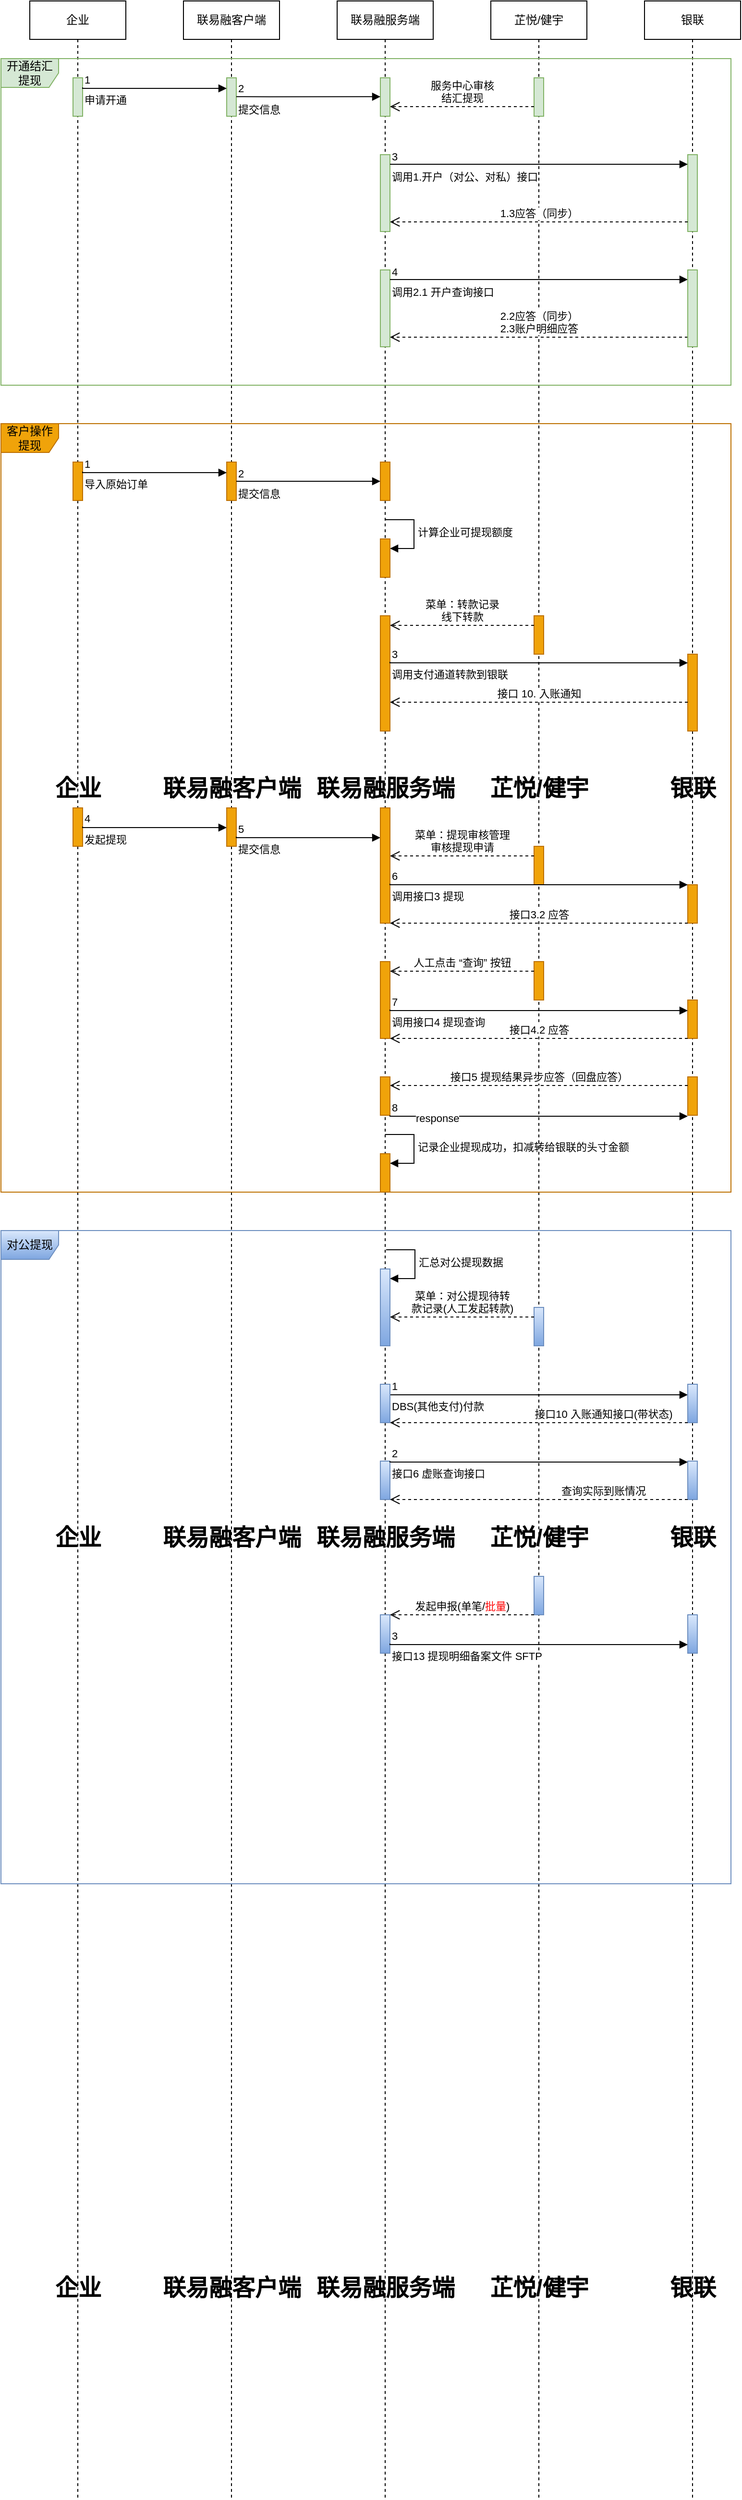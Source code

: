 <mxfile version="21.5.0" type="github">
  <diagram name="第 1 页" id="gMs7uxnUfSTZgnsEwux5">
    <mxGraphModel dx="1434" dy="838" grid="1" gridSize="10" guides="1" tooltips="1" connect="1" arrows="1" fold="1" page="1" pageScale="1" pageWidth="827" pageHeight="1169" math="0" shadow="0">
      <root>
        <mxCell id="0" />
        <mxCell id="1" parent="0" />
        <mxCell id="lcl_3cPdZzyg85KBw2Hc-1" value="企业" style="shape=umlLifeline;perimeter=lifelinePerimeter;whiteSpace=wrap;html=1;container=1;dropTarget=0;collapsible=0;recursiveResize=0;outlineConnect=0;portConstraint=eastwest;newEdgeStyle={&quot;edgeStyle&quot;:&quot;elbowEdgeStyle&quot;,&quot;elbow&quot;:&quot;vertical&quot;,&quot;curved&quot;:0,&quot;rounded&quot;:0};" parent="1" vertex="1">
          <mxGeometry x="30" y="40" width="100" height="2600" as="geometry" />
        </mxCell>
        <mxCell id="lcl_3cPdZzyg85KBw2Hc-6" value="" style="html=1;points=[];perimeter=orthogonalPerimeter;outlineConnect=0;targetShapes=umlLifeline;portConstraint=eastwest;newEdgeStyle={&quot;edgeStyle&quot;:&quot;elbowEdgeStyle&quot;,&quot;elbow&quot;:&quot;vertical&quot;,&quot;curved&quot;:0,&quot;rounded&quot;:0};fillColor=#d5e8d4;strokeColor=#82b366;" parent="lcl_3cPdZzyg85KBw2Hc-1" vertex="1">
          <mxGeometry x="45" y="80" width="10" height="40" as="geometry" />
        </mxCell>
        <mxCell id="lcl_3cPdZzyg85KBw2Hc-2" value="联易融客户端" style="shape=umlLifeline;perimeter=lifelinePerimeter;whiteSpace=wrap;html=1;container=1;dropTarget=0;collapsible=0;recursiveResize=0;outlineConnect=0;portConstraint=eastwest;newEdgeStyle={&quot;edgeStyle&quot;:&quot;elbowEdgeStyle&quot;,&quot;elbow&quot;:&quot;vertical&quot;,&quot;curved&quot;:0,&quot;rounded&quot;:0};" parent="1" vertex="1">
          <mxGeometry x="190" y="40" width="100" height="2600" as="geometry" />
        </mxCell>
        <mxCell id="lcl_3cPdZzyg85KBw2Hc-3" value="联易融服务端" style="shape=umlLifeline;perimeter=lifelinePerimeter;whiteSpace=wrap;html=1;container=1;dropTarget=0;collapsible=0;recursiveResize=0;outlineConnect=0;portConstraint=eastwest;newEdgeStyle={&quot;edgeStyle&quot;:&quot;elbowEdgeStyle&quot;,&quot;elbow&quot;:&quot;vertical&quot;,&quot;curved&quot;:0,&quot;rounded&quot;:0};" parent="1" vertex="1">
          <mxGeometry x="350" y="40" width="100" height="2600" as="geometry" />
        </mxCell>
        <mxCell id="lcl_3cPdZzyg85KBw2Hc-45" value="" style="html=1;points=[];perimeter=orthogonalPerimeter;outlineConnect=0;targetShapes=umlLifeline;portConstraint=eastwest;newEdgeStyle={&quot;edgeStyle&quot;:&quot;elbowEdgeStyle&quot;,&quot;elbow&quot;:&quot;vertical&quot;,&quot;curved&quot;:0,&quot;rounded&quot;:0};fillColor=#f0a30a;strokeColor=#BD7000;fontColor=#000000;" parent="lcl_3cPdZzyg85KBw2Hc-3" vertex="1">
          <mxGeometry x="45" y="480" width="10" height="40" as="geometry" />
        </mxCell>
        <mxCell id="lcl_3cPdZzyg85KBw2Hc-49" value="" style="html=1;points=[];perimeter=orthogonalPerimeter;outlineConnect=0;targetShapes=umlLifeline;portConstraint=eastwest;newEdgeStyle={&quot;edgeStyle&quot;:&quot;elbowEdgeStyle&quot;,&quot;elbow&quot;:&quot;vertical&quot;,&quot;curved&quot;:0,&quot;rounded&quot;:0};fillColor=#f0a30a;strokeColor=#BD7000;fontColor=#000000;" parent="lcl_3cPdZzyg85KBw2Hc-3" vertex="1">
          <mxGeometry x="45" y="560" width="10" height="40" as="geometry" />
        </mxCell>
        <mxCell id="lcl_3cPdZzyg85KBw2Hc-50" value="计算企业可提现额度" style="html=1;align=left;spacingLeft=2;endArrow=block;rounded=0;edgeStyle=orthogonalEdgeStyle;curved=0;rounded=0;" parent="lcl_3cPdZzyg85KBw2Hc-3" target="lcl_3cPdZzyg85KBw2Hc-49" edge="1">
          <mxGeometry relative="1" as="geometry">
            <mxPoint x="50" y="540" as="sourcePoint" />
            <Array as="points">
              <mxPoint x="80" y="570" />
            </Array>
          </mxGeometry>
        </mxCell>
        <mxCell id="lcl_3cPdZzyg85KBw2Hc-52" value="" style="html=1;points=[];perimeter=orthogonalPerimeter;outlineConnect=0;targetShapes=umlLifeline;portConstraint=eastwest;newEdgeStyle={&quot;edgeStyle&quot;:&quot;elbowEdgeStyle&quot;,&quot;elbow&quot;:&quot;vertical&quot;,&quot;curved&quot;:0,&quot;rounded&quot;:0};fillColor=#f0a30a;strokeColor=#BD7000;fontColor=#000000;" parent="lcl_3cPdZzyg85KBw2Hc-3" vertex="1">
          <mxGeometry x="45" y="640" width="10" height="120" as="geometry" />
        </mxCell>
        <mxCell id="lcl_3cPdZzyg85KBw2Hc-88" value="" style="html=1;points=[];perimeter=orthogonalPerimeter;outlineConnect=0;targetShapes=umlLifeline;portConstraint=eastwest;newEdgeStyle={&quot;edgeStyle&quot;:&quot;elbowEdgeStyle&quot;,&quot;elbow&quot;:&quot;vertical&quot;,&quot;curved&quot;:0,&quot;rounded&quot;:0};fillColor=#f0a30a;strokeColor=#BD7000;fontColor=#000000;" parent="lcl_3cPdZzyg85KBw2Hc-3" vertex="1">
          <mxGeometry x="45" y="1120" width="10" height="40" as="geometry" />
        </mxCell>
        <mxCell id="lcl_3cPdZzyg85KBw2Hc-93" value="" style="html=1;points=[];perimeter=orthogonalPerimeter;outlineConnect=0;targetShapes=umlLifeline;portConstraint=eastwest;newEdgeStyle={&quot;edgeStyle&quot;:&quot;elbowEdgeStyle&quot;,&quot;elbow&quot;:&quot;vertical&quot;,&quot;curved&quot;:0,&quot;rounded&quot;:0};fillColor=#f0a30a;strokeColor=#BD7000;fontColor=#000000;" parent="lcl_3cPdZzyg85KBw2Hc-3" vertex="1">
          <mxGeometry x="45" y="1200" width="10" height="40" as="geometry" />
        </mxCell>
        <mxCell id="lcl_3cPdZzyg85KBw2Hc-94" value="记录企业提现成功，扣减转给银联的头寸金额" style="html=1;align=left;spacingLeft=2;endArrow=block;rounded=0;edgeStyle=orthogonalEdgeStyle;curved=0;rounded=0;" parent="lcl_3cPdZzyg85KBw2Hc-3" target="lcl_3cPdZzyg85KBw2Hc-93" edge="1">
          <mxGeometry relative="1" as="geometry">
            <mxPoint x="50" y="1180" as="sourcePoint" />
            <Array as="points">
              <mxPoint x="80" y="1210" />
            </Array>
          </mxGeometry>
        </mxCell>
        <mxCell id="veSBs5xkT-Dc1Qvfe2io-4" value="" style="html=1;points=[];perimeter=orthogonalPerimeter;outlineConnect=0;targetShapes=umlLifeline;portConstraint=eastwest;newEdgeStyle={&quot;edgeStyle&quot;:&quot;elbowEdgeStyle&quot;,&quot;elbow&quot;:&quot;vertical&quot;,&quot;curved&quot;:0,&quot;rounded&quot;:0};fillColor=#dae8fc;gradientColor=#7ea6e0;strokeColor=#6c8ebf;" vertex="1" parent="lcl_3cPdZzyg85KBw2Hc-3">
          <mxGeometry x="45" y="1520" width="10" height="40" as="geometry" />
        </mxCell>
        <mxCell id="lcl_3cPdZzyg85KBw2Hc-4" value="芷悦/健宇" style="shape=umlLifeline;perimeter=lifelinePerimeter;whiteSpace=wrap;html=1;container=1;dropTarget=0;collapsible=0;recursiveResize=0;outlineConnect=0;portConstraint=eastwest;newEdgeStyle={&quot;edgeStyle&quot;:&quot;elbowEdgeStyle&quot;,&quot;elbow&quot;:&quot;vertical&quot;,&quot;curved&quot;:0,&quot;rounded&quot;:0};" parent="1" vertex="1">
          <mxGeometry x="510" y="40" width="100" height="2600" as="geometry" />
        </mxCell>
        <mxCell id="lcl_3cPdZzyg85KBw2Hc-5" value="银联" style="shape=umlLifeline;perimeter=lifelinePerimeter;whiteSpace=wrap;html=1;container=1;dropTarget=0;collapsible=0;recursiveResize=0;outlineConnect=0;portConstraint=eastwest;newEdgeStyle={&quot;edgeStyle&quot;:&quot;elbowEdgeStyle&quot;,&quot;elbow&quot;:&quot;vertical&quot;,&quot;curved&quot;:0,&quot;rounded&quot;:0};" parent="1" vertex="1">
          <mxGeometry x="670" y="40" width="100" height="2600" as="geometry" />
        </mxCell>
        <mxCell id="lcl_3cPdZzyg85KBw2Hc-25" value="" style="html=1;points=[];perimeter=orthogonalPerimeter;outlineConnect=0;targetShapes=umlLifeline;portConstraint=eastwest;newEdgeStyle={&quot;edgeStyle&quot;:&quot;elbowEdgeStyle&quot;,&quot;elbow&quot;:&quot;vertical&quot;,&quot;curved&quot;:0,&quot;rounded&quot;:0};fillColor=#d5e8d4;strokeColor=#82b366;" parent="lcl_3cPdZzyg85KBw2Hc-5" vertex="1">
          <mxGeometry x="45" y="160" width="10" height="80" as="geometry" />
        </mxCell>
        <mxCell id="lcl_3cPdZzyg85KBw2Hc-80" value="" style="html=1;points=[];perimeter=orthogonalPerimeter;outlineConnect=0;targetShapes=umlLifeline;portConstraint=eastwest;newEdgeStyle={&quot;edgeStyle&quot;:&quot;elbowEdgeStyle&quot;,&quot;elbow&quot;:&quot;vertical&quot;,&quot;curved&quot;:0,&quot;rounded&quot;:0};fillColor=#f0a30a;strokeColor=#BD7000;fontColor=#000000;" parent="lcl_3cPdZzyg85KBw2Hc-5" vertex="1">
          <mxGeometry x="-275" y="1000" width="10" height="80" as="geometry" />
        </mxCell>
        <mxCell id="lcl_3cPdZzyg85KBw2Hc-81" value="" style="html=1;points=[];perimeter=orthogonalPerimeter;outlineConnect=0;targetShapes=umlLifeline;portConstraint=eastwest;newEdgeStyle={&quot;edgeStyle&quot;:&quot;elbowEdgeStyle&quot;,&quot;elbow&quot;:&quot;vertical&quot;,&quot;curved&quot;:0,&quot;rounded&quot;:0};fillColor=#f0a30a;strokeColor=#BD7000;fontColor=#000000;" parent="lcl_3cPdZzyg85KBw2Hc-5" vertex="1">
          <mxGeometry x="45" y="1040" width="10" height="40" as="geometry" />
        </mxCell>
        <mxCell id="lcl_3cPdZzyg85KBw2Hc-82" value="调用接口4 提现查询" style="endArrow=block;endFill=1;html=1;edgeStyle=orthogonalEdgeStyle;align=left;verticalAlign=top;rounded=0;" parent="lcl_3cPdZzyg85KBw2Hc-5" edge="1">
          <mxGeometry x="-1" relative="1" as="geometry">
            <mxPoint x="-265" y="1050" as="sourcePoint" />
            <mxPoint x="45" y="1051" as="targetPoint" />
            <Array as="points">
              <mxPoint x="-265" y="1051" />
            </Array>
            <mxPoint as="offset" />
          </mxGeometry>
        </mxCell>
        <mxCell id="lcl_3cPdZzyg85KBw2Hc-83" value="7" style="edgeLabel;resizable=0;html=1;align=left;verticalAlign=bottom;" parent="lcl_3cPdZzyg85KBw2Hc-82" connectable="0" vertex="1">
          <mxGeometry x="-1" relative="1" as="geometry" />
        </mxCell>
        <mxCell id="lcl_3cPdZzyg85KBw2Hc-84" value="接口4.2 应答" style="html=1;verticalAlign=bottom;endArrow=open;dashed=1;endSize=8;edgeStyle=elbowEdgeStyle;elbow=vertical;curved=0;rounded=0;" parent="lcl_3cPdZzyg85KBw2Hc-5" edge="1">
          <mxGeometry relative="1" as="geometry">
            <mxPoint x="45" y="1080" as="sourcePoint" />
            <mxPoint x="-265" y="1080" as="targetPoint" />
            <Array as="points">
              <mxPoint x="-80" y="1080" />
            </Array>
            <mxPoint as="offset" />
          </mxGeometry>
        </mxCell>
        <mxCell id="veSBs5xkT-Dc1Qvfe2io-5" value="" style="html=1;points=[];perimeter=orthogonalPerimeter;outlineConnect=0;targetShapes=umlLifeline;portConstraint=eastwest;newEdgeStyle={&quot;edgeStyle&quot;:&quot;elbowEdgeStyle&quot;,&quot;elbow&quot;:&quot;vertical&quot;,&quot;curved&quot;:0,&quot;rounded&quot;:0};fillColor=#dae8fc;gradientColor=#7ea6e0;strokeColor=#6c8ebf;" vertex="1" parent="lcl_3cPdZzyg85KBw2Hc-5">
          <mxGeometry x="45" y="1520" width="10" height="40" as="geometry" />
        </mxCell>
        <mxCell id="lcl_3cPdZzyg85KBw2Hc-7" value="开通结汇提现" style="shape=umlFrame;whiteSpace=wrap;html=1;pointerEvents=0;fillColor=#d5e8d4;strokeColor=#82b366;" parent="1" vertex="1">
          <mxGeometry y="100" width="760" height="340" as="geometry" />
        </mxCell>
        <mxCell id="lcl_3cPdZzyg85KBw2Hc-8" value="" style="html=1;points=[];perimeter=orthogonalPerimeter;outlineConnect=0;targetShapes=umlLifeline;portConstraint=eastwest;newEdgeStyle={&quot;edgeStyle&quot;:&quot;elbowEdgeStyle&quot;,&quot;elbow&quot;:&quot;vertical&quot;,&quot;curved&quot;:0,&quot;rounded&quot;:0};fillColor=#d5e8d4;strokeColor=#82b366;" parent="1" vertex="1">
          <mxGeometry x="235" y="120" width="10" height="40" as="geometry" />
        </mxCell>
        <mxCell id="lcl_3cPdZzyg85KBw2Hc-13" value="申请开通" style="endArrow=block;endFill=1;html=1;edgeStyle=orthogonalEdgeStyle;align=left;verticalAlign=top;rounded=0;" parent="1" target="lcl_3cPdZzyg85KBw2Hc-8" edge="1">
          <mxGeometry x="-1" relative="1" as="geometry">
            <mxPoint x="85" y="130" as="sourcePoint" />
            <mxPoint x="220" y="130" as="targetPoint" />
            <Array as="points">
              <mxPoint x="85" y="131" />
            </Array>
          </mxGeometry>
        </mxCell>
        <mxCell id="lcl_3cPdZzyg85KBw2Hc-14" value="1" style="edgeLabel;resizable=0;html=1;align=left;verticalAlign=bottom;" parent="lcl_3cPdZzyg85KBw2Hc-13" connectable="0" vertex="1">
          <mxGeometry x="-1" relative="1" as="geometry" />
        </mxCell>
        <mxCell id="lcl_3cPdZzyg85KBw2Hc-15" value="" style="html=1;points=[];perimeter=orthogonalPerimeter;outlineConnect=0;targetShapes=umlLifeline;portConstraint=eastwest;newEdgeStyle={&quot;edgeStyle&quot;:&quot;elbowEdgeStyle&quot;,&quot;elbow&quot;:&quot;vertical&quot;,&quot;curved&quot;:0,&quot;rounded&quot;:0};fillColor=#d5e8d4;strokeColor=#82b366;" parent="1" vertex="1">
          <mxGeometry x="395" y="120" width="10" height="40" as="geometry" />
        </mxCell>
        <mxCell id="lcl_3cPdZzyg85KBw2Hc-16" value="" style="html=1;points=[];perimeter=orthogonalPerimeter;outlineConnect=0;targetShapes=umlLifeline;portConstraint=eastwest;newEdgeStyle={&quot;edgeStyle&quot;:&quot;elbowEdgeStyle&quot;,&quot;elbow&quot;:&quot;vertical&quot;,&quot;curved&quot;:0,&quot;rounded&quot;:0};fillColor=#d5e8d4;strokeColor=#82b366;" parent="1" vertex="1">
          <mxGeometry x="555" y="120" width="10" height="40" as="geometry" />
        </mxCell>
        <mxCell id="lcl_3cPdZzyg85KBw2Hc-21" value="提交信息" style="endArrow=block;endFill=1;html=1;edgeStyle=orthogonalEdgeStyle;align=left;verticalAlign=top;rounded=0;" parent="1" edge="1">
          <mxGeometry x="-1" relative="1" as="geometry">
            <mxPoint x="245" y="139.66" as="sourcePoint" />
            <mxPoint x="395" y="139.66" as="targetPoint" />
            <Array as="points">
              <mxPoint x="280" y="139.66" />
              <mxPoint x="280" y="139.66" />
            </Array>
          </mxGeometry>
        </mxCell>
        <mxCell id="lcl_3cPdZzyg85KBw2Hc-22" value="2" style="edgeLabel;resizable=0;html=1;align=left;verticalAlign=bottom;" parent="lcl_3cPdZzyg85KBw2Hc-21" connectable="0" vertex="1">
          <mxGeometry x="-1" relative="1" as="geometry" />
        </mxCell>
        <mxCell id="lcl_3cPdZzyg85KBw2Hc-23" value="服务中心审核&lt;br&gt;结汇提现" style="html=1;verticalAlign=bottom;endArrow=open;dashed=1;endSize=8;edgeStyle=elbowEdgeStyle;elbow=vertical;curved=0;rounded=0;" parent="1" source="lcl_3cPdZzyg85KBw2Hc-16" target="lcl_3cPdZzyg85KBw2Hc-15" edge="1">
          <mxGeometry relative="1" as="geometry">
            <mxPoint x="490" y="150" as="sourcePoint" />
            <mxPoint x="410" y="150" as="targetPoint" />
            <Array as="points">
              <mxPoint x="430" y="150" />
            </Array>
          </mxGeometry>
        </mxCell>
        <mxCell id="lcl_3cPdZzyg85KBw2Hc-24" value="" style="html=1;points=[];perimeter=orthogonalPerimeter;outlineConnect=0;targetShapes=umlLifeline;portConstraint=eastwest;newEdgeStyle={&quot;edgeStyle&quot;:&quot;elbowEdgeStyle&quot;,&quot;elbow&quot;:&quot;vertical&quot;,&quot;curved&quot;:0,&quot;rounded&quot;:0};fillColor=#d5e8d4;strokeColor=#82b366;" parent="1" vertex="1">
          <mxGeometry x="395" y="200" width="10" height="80" as="geometry" />
        </mxCell>
        <mxCell id="lcl_3cPdZzyg85KBw2Hc-26" value="调用1.开户（对公、对私）接口" style="endArrow=block;endFill=1;html=1;edgeStyle=orthogonalEdgeStyle;align=left;verticalAlign=top;rounded=0;" parent="1" source="lcl_3cPdZzyg85KBw2Hc-24" target="lcl_3cPdZzyg85KBw2Hc-25" edge="1">
          <mxGeometry x="-1" relative="1" as="geometry">
            <mxPoint x="410" y="210" as="sourcePoint" />
            <mxPoint x="711.5" y="210" as="targetPoint" />
            <Array as="points">
              <mxPoint x="640" y="210" />
              <mxPoint x="640" y="210" />
            </Array>
            <mxPoint as="offset" />
          </mxGeometry>
        </mxCell>
        <mxCell id="lcl_3cPdZzyg85KBw2Hc-27" value="3" style="edgeLabel;resizable=0;html=1;align=left;verticalAlign=bottom;" parent="lcl_3cPdZzyg85KBw2Hc-26" connectable="0" vertex="1">
          <mxGeometry x="-1" relative="1" as="geometry" />
        </mxCell>
        <mxCell id="lcl_3cPdZzyg85KBw2Hc-28" value="1.3应答（同步）" style="html=1;verticalAlign=bottom;endArrow=open;dashed=1;endSize=8;edgeStyle=elbowEdgeStyle;elbow=vertical;curved=0;rounded=0;" parent="1" source="lcl_3cPdZzyg85KBw2Hc-25" target="lcl_3cPdZzyg85KBw2Hc-24" edge="1">
          <mxGeometry relative="1" as="geometry">
            <mxPoint x="565" y="160" as="sourcePoint" />
            <mxPoint x="410" y="240" as="targetPoint" />
            <Array as="points">
              <mxPoint x="590" y="270" />
              <mxPoint x="450" y="240" />
            </Array>
            <mxPoint as="offset" />
          </mxGeometry>
        </mxCell>
        <mxCell id="lcl_3cPdZzyg85KBw2Hc-29" value="" style="html=1;points=[];perimeter=orthogonalPerimeter;outlineConnect=0;targetShapes=umlLifeline;portConstraint=eastwest;newEdgeStyle={&quot;edgeStyle&quot;:&quot;elbowEdgeStyle&quot;,&quot;elbow&quot;:&quot;vertical&quot;,&quot;curved&quot;:0,&quot;rounded&quot;:0};fillColor=#d5e8d4;strokeColor=#82b366;" parent="1" vertex="1">
          <mxGeometry x="395" y="320" width="10" height="80" as="geometry" />
        </mxCell>
        <mxCell id="lcl_3cPdZzyg85KBw2Hc-30" value="" style="html=1;points=[];perimeter=orthogonalPerimeter;outlineConnect=0;targetShapes=umlLifeline;portConstraint=eastwest;newEdgeStyle={&quot;edgeStyle&quot;:&quot;elbowEdgeStyle&quot;,&quot;elbow&quot;:&quot;vertical&quot;,&quot;curved&quot;:0,&quot;rounded&quot;:0};" parent="1" vertex="1">
          <mxGeometry x="715" y="320" width="10" height="80" as="geometry" />
        </mxCell>
        <mxCell id="lcl_3cPdZzyg85KBw2Hc-33" value="调用2.1 开户查询接口" style="endArrow=block;endFill=1;html=1;edgeStyle=orthogonalEdgeStyle;align=left;verticalAlign=top;rounded=0;" parent="1" edge="1">
          <mxGeometry x="-1" relative="1" as="geometry">
            <mxPoint x="405" y="330" as="sourcePoint" />
            <mxPoint x="715" y="330" as="targetPoint" />
            <Array as="points">
              <mxPoint x="490" y="330" />
              <mxPoint x="490" y="330" />
            </Array>
            <mxPoint as="offset" />
          </mxGeometry>
        </mxCell>
        <mxCell id="lcl_3cPdZzyg85KBw2Hc-34" value="4" style="edgeLabel;resizable=0;html=1;align=left;verticalAlign=bottom;" parent="lcl_3cPdZzyg85KBw2Hc-33" connectable="0" vertex="1">
          <mxGeometry x="-1" relative="1" as="geometry" />
        </mxCell>
        <mxCell id="lcl_3cPdZzyg85KBw2Hc-35" value="2.2应答（同步）&lt;br&gt;2.3账户明细应答" style="html=1;verticalAlign=bottom;endArrow=open;dashed=1;endSize=8;edgeStyle=elbowEdgeStyle;elbow=vertical;curved=0;rounded=0;" parent="1" edge="1">
          <mxGeometry x="-0.001" relative="1" as="geometry">
            <mxPoint x="715" y="390" as="sourcePoint" />
            <mxPoint x="405" y="390" as="targetPoint" />
            <Array as="points">
              <mxPoint x="590" y="390" />
              <mxPoint x="450" y="360" />
            </Array>
            <mxPoint as="offset" />
          </mxGeometry>
        </mxCell>
        <mxCell id="lcl_3cPdZzyg85KBw2Hc-36" value="" style="html=1;points=[];perimeter=orthogonalPerimeter;outlineConnect=0;targetShapes=umlLifeline;portConstraint=eastwest;newEdgeStyle={&quot;edgeStyle&quot;:&quot;elbowEdgeStyle&quot;,&quot;elbow&quot;:&quot;vertical&quot;,&quot;curved&quot;:0,&quot;rounded&quot;:0};fillColor=#d5e8d4;strokeColor=#82b366;" parent="1" vertex="1">
          <mxGeometry x="715" y="320" width="10" height="80" as="geometry" />
        </mxCell>
        <mxCell id="lcl_3cPdZzyg85KBw2Hc-37" value="客户操作提现" style="shape=umlFrame;whiteSpace=wrap;html=1;pointerEvents=0;fillColor=#f0a30a;strokeColor=#BD7000;fontColor=#000000;" parent="1" vertex="1">
          <mxGeometry y="480" width="760" height="800" as="geometry" />
        </mxCell>
        <mxCell id="lcl_3cPdZzyg85KBw2Hc-38" value="" style="html=1;points=[];perimeter=orthogonalPerimeter;outlineConnect=0;targetShapes=umlLifeline;portConstraint=eastwest;newEdgeStyle={&quot;edgeStyle&quot;:&quot;elbowEdgeStyle&quot;,&quot;elbow&quot;:&quot;vertical&quot;,&quot;curved&quot;:0,&quot;rounded&quot;:0};fillColor=#f0a30a;strokeColor=#BD7000;fontColor=#000000;" parent="1" vertex="1">
          <mxGeometry x="75" y="520" width="10" height="40" as="geometry" />
        </mxCell>
        <mxCell id="lcl_3cPdZzyg85KBw2Hc-39" value="" style="html=1;points=[];perimeter=orthogonalPerimeter;outlineConnect=0;targetShapes=umlLifeline;portConstraint=eastwest;newEdgeStyle={&quot;edgeStyle&quot;:&quot;elbowEdgeStyle&quot;,&quot;elbow&quot;:&quot;vertical&quot;,&quot;curved&quot;:0,&quot;rounded&quot;:0};fillColor=#f0a30a;strokeColor=#BD7000;fontColor=#000000;" parent="1" vertex="1">
          <mxGeometry x="235" y="520" width="10" height="40" as="geometry" />
        </mxCell>
        <mxCell id="lcl_3cPdZzyg85KBw2Hc-42" value="导入原始订单" style="endArrow=block;endFill=1;html=1;edgeStyle=orthogonalEdgeStyle;align=left;verticalAlign=top;rounded=0;" parent="1" edge="1">
          <mxGeometry x="-1" relative="1" as="geometry">
            <mxPoint x="85" y="530" as="sourcePoint" />
            <mxPoint x="235" y="531" as="targetPoint" />
            <Array as="points">
              <mxPoint x="85" y="531" />
            </Array>
          </mxGeometry>
        </mxCell>
        <mxCell id="lcl_3cPdZzyg85KBw2Hc-43" value="1" style="edgeLabel;resizable=0;html=1;align=left;verticalAlign=bottom;" parent="lcl_3cPdZzyg85KBw2Hc-42" connectable="0" vertex="1">
          <mxGeometry x="-1" relative="1" as="geometry" />
        </mxCell>
        <mxCell id="lcl_3cPdZzyg85KBw2Hc-46" value="提交信息" style="endArrow=block;endFill=1;html=1;edgeStyle=orthogonalEdgeStyle;align=left;verticalAlign=top;rounded=0;" parent="1" edge="1">
          <mxGeometry x="-1" relative="1" as="geometry">
            <mxPoint x="245" y="540" as="sourcePoint" />
            <mxPoint x="395" y="540" as="targetPoint" />
            <Array as="points">
              <mxPoint x="280" y="540" />
              <mxPoint x="280" y="540" />
            </Array>
          </mxGeometry>
        </mxCell>
        <mxCell id="lcl_3cPdZzyg85KBw2Hc-47" value="2" style="edgeLabel;resizable=0;html=1;align=left;verticalAlign=bottom;" parent="lcl_3cPdZzyg85KBw2Hc-46" connectable="0" vertex="1">
          <mxGeometry x="-1" relative="1" as="geometry" />
        </mxCell>
        <mxCell id="lcl_3cPdZzyg85KBw2Hc-51" value="" style="html=1;points=[];perimeter=orthogonalPerimeter;outlineConnect=0;targetShapes=umlLifeline;portConstraint=eastwest;newEdgeStyle={&quot;edgeStyle&quot;:&quot;elbowEdgeStyle&quot;,&quot;elbow&quot;:&quot;vertical&quot;,&quot;curved&quot;:0,&quot;rounded&quot;:0};fillColor=#f0a30a;strokeColor=#BD7000;fontColor=#000000;" parent="1" vertex="1">
          <mxGeometry x="555" y="680" width="10" height="40" as="geometry" />
        </mxCell>
        <mxCell id="lcl_3cPdZzyg85KBw2Hc-53" value="菜单：转款记录&lt;br&gt;线下转款" style="html=1;verticalAlign=bottom;endArrow=open;dashed=1;endSize=8;edgeStyle=elbowEdgeStyle;elbow=vertical;curved=0;rounded=0;" parent="1" edge="1">
          <mxGeometry relative="1" as="geometry">
            <mxPoint x="555" y="690" as="sourcePoint" />
            <mxPoint x="405" y="690" as="targetPoint" />
            <Array as="points">
              <mxPoint x="430" y="690" />
            </Array>
          </mxGeometry>
        </mxCell>
        <mxCell id="lcl_3cPdZzyg85KBw2Hc-54" value="" style="html=1;points=[];perimeter=orthogonalPerimeter;outlineConnect=0;targetShapes=umlLifeline;portConstraint=eastwest;newEdgeStyle={&quot;edgeStyle&quot;:&quot;elbowEdgeStyle&quot;,&quot;elbow&quot;:&quot;vertical&quot;,&quot;curved&quot;:0,&quot;rounded&quot;:0};fillColor=#f0a30a;strokeColor=#BD7000;fontColor=#000000;" parent="1" vertex="1">
          <mxGeometry x="715" y="720" width="10" height="80" as="geometry" />
        </mxCell>
        <mxCell id="lcl_3cPdZzyg85KBw2Hc-55" value="调用支付通道转款到银联" style="endArrow=block;endFill=1;html=1;edgeStyle=orthogonalEdgeStyle;align=left;verticalAlign=top;rounded=0;" parent="1" edge="1">
          <mxGeometry x="-1" relative="1" as="geometry">
            <mxPoint x="405" y="728" as="sourcePoint" />
            <mxPoint x="715" y="729" as="targetPoint" />
            <Array as="points">
              <mxPoint x="405" y="729" />
            </Array>
            <mxPoint as="offset" />
          </mxGeometry>
        </mxCell>
        <mxCell id="lcl_3cPdZzyg85KBw2Hc-56" value="3" style="edgeLabel;resizable=0;html=1;align=left;verticalAlign=bottom;" parent="lcl_3cPdZzyg85KBw2Hc-55" connectable="0" vertex="1">
          <mxGeometry x="-1" relative="1" as="geometry" />
        </mxCell>
        <mxCell id="lcl_3cPdZzyg85KBw2Hc-57" value="企业" style="text;strokeColor=none;fillColor=none;html=1;fontSize=24;fontStyle=1;verticalAlign=middle;align=center;" parent="1" vertex="1">
          <mxGeometry x="30" y="840" width="100" height="40" as="geometry" />
        </mxCell>
        <mxCell id="lcl_3cPdZzyg85KBw2Hc-58" value="联易融客户端" style="text;strokeColor=none;fillColor=none;html=1;fontSize=24;fontStyle=1;verticalAlign=middle;align=center;" parent="1" vertex="1">
          <mxGeometry x="190" y="840" width="100" height="40" as="geometry" />
        </mxCell>
        <mxCell id="lcl_3cPdZzyg85KBw2Hc-59" value="联易融服务端" style="text;strokeColor=none;fillColor=none;html=1;fontSize=24;fontStyle=1;verticalAlign=middle;align=center;" parent="1" vertex="1">
          <mxGeometry x="350" y="840" width="100" height="40" as="geometry" />
        </mxCell>
        <mxCell id="lcl_3cPdZzyg85KBw2Hc-60" value="芷悦/健宇" style="text;strokeColor=none;fillColor=none;html=1;fontSize=24;fontStyle=1;verticalAlign=middle;align=center;" parent="1" vertex="1">
          <mxGeometry x="510" y="840" width="100" height="40" as="geometry" />
        </mxCell>
        <mxCell id="lcl_3cPdZzyg85KBw2Hc-61" value="银联" style="text;strokeColor=none;fillColor=none;html=1;fontSize=24;fontStyle=1;verticalAlign=middle;align=center;" parent="1" vertex="1">
          <mxGeometry x="670" y="840" width="100" height="40" as="geometry" />
        </mxCell>
        <mxCell id="lcl_3cPdZzyg85KBw2Hc-64" value="接口 10. 入账通知" style="html=1;verticalAlign=bottom;endArrow=open;dashed=1;endSize=8;edgeStyle=elbowEdgeStyle;elbow=vertical;curved=0;rounded=0;" parent="1" edge="1">
          <mxGeometry relative="1" as="geometry">
            <mxPoint x="715" y="770" as="sourcePoint" />
            <mxPoint x="405" y="770" as="targetPoint" />
            <Array as="points">
              <mxPoint x="590" y="770" />
            </Array>
            <mxPoint as="offset" />
          </mxGeometry>
        </mxCell>
        <mxCell id="lcl_3cPdZzyg85KBw2Hc-65" value="" style="html=1;points=[];perimeter=orthogonalPerimeter;outlineConnect=0;targetShapes=umlLifeline;portConstraint=eastwest;newEdgeStyle={&quot;edgeStyle&quot;:&quot;elbowEdgeStyle&quot;,&quot;elbow&quot;:&quot;vertical&quot;,&quot;curved&quot;:0,&quot;rounded&quot;:0};fillColor=#f0a30a;strokeColor=#BD7000;fontColor=#000000;" parent="1" vertex="1">
          <mxGeometry x="75" y="880" width="10" height="40" as="geometry" />
        </mxCell>
        <mxCell id="lcl_3cPdZzyg85KBw2Hc-66" value="" style="html=1;points=[];perimeter=orthogonalPerimeter;outlineConnect=0;targetShapes=umlLifeline;portConstraint=eastwest;newEdgeStyle={&quot;edgeStyle&quot;:&quot;elbowEdgeStyle&quot;,&quot;elbow&quot;:&quot;vertical&quot;,&quot;curved&quot;:0,&quot;rounded&quot;:0};fillColor=#f0a30a;strokeColor=#BD7000;fontColor=#000000;" parent="1" vertex="1">
          <mxGeometry x="235" y="880" width="10" height="40" as="geometry" />
        </mxCell>
        <mxCell id="lcl_3cPdZzyg85KBw2Hc-67" value="发起提现" style="endArrow=block;endFill=1;html=1;edgeStyle=orthogonalEdgeStyle;align=left;verticalAlign=top;rounded=0;" parent="1" edge="1">
          <mxGeometry x="-1" relative="1" as="geometry">
            <mxPoint x="85" y="899.5" as="sourcePoint" />
            <mxPoint x="235" y="900.5" as="targetPoint" />
            <Array as="points">
              <mxPoint x="85" y="900.5" />
            </Array>
            <mxPoint as="offset" />
          </mxGeometry>
        </mxCell>
        <mxCell id="lcl_3cPdZzyg85KBw2Hc-68" value="4" style="edgeLabel;resizable=0;html=1;align=left;verticalAlign=bottom;" parent="lcl_3cPdZzyg85KBw2Hc-67" connectable="0" vertex="1">
          <mxGeometry x="-1" relative="1" as="geometry" />
        </mxCell>
        <mxCell id="lcl_3cPdZzyg85KBw2Hc-69" value="提交信息" style="endArrow=block;endFill=1;html=1;edgeStyle=orthogonalEdgeStyle;align=left;verticalAlign=top;rounded=0;" parent="1" edge="1">
          <mxGeometry x="-1" relative="1" as="geometry">
            <mxPoint x="245" y="910" as="sourcePoint" />
            <mxPoint x="395" y="911" as="targetPoint" />
            <Array as="points">
              <mxPoint x="245" y="911" />
            </Array>
            <mxPoint as="offset" />
          </mxGeometry>
        </mxCell>
        <mxCell id="lcl_3cPdZzyg85KBw2Hc-70" value="5" style="edgeLabel;resizable=0;html=1;align=left;verticalAlign=bottom;" parent="lcl_3cPdZzyg85KBw2Hc-69" connectable="0" vertex="1">
          <mxGeometry x="-1" relative="1" as="geometry" />
        </mxCell>
        <mxCell id="lcl_3cPdZzyg85KBw2Hc-71" value="" style="html=1;points=[];perimeter=orthogonalPerimeter;outlineConnect=0;targetShapes=umlLifeline;portConstraint=eastwest;newEdgeStyle={&quot;edgeStyle&quot;:&quot;elbowEdgeStyle&quot;,&quot;elbow&quot;:&quot;vertical&quot;,&quot;curved&quot;:0,&quot;rounded&quot;:0};fillColor=#f0a30a;strokeColor=#BD7000;fontColor=#000000;" parent="1" vertex="1">
          <mxGeometry x="395" y="880" width="10" height="120" as="geometry" />
        </mxCell>
        <mxCell id="lcl_3cPdZzyg85KBw2Hc-72" value="" style="html=1;points=[];perimeter=orthogonalPerimeter;outlineConnect=0;targetShapes=umlLifeline;portConstraint=eastwest;newEdgeStyle={&quot;edgeStyle&quot;:&quot;elbowEdgeStyle&quot;,&quot;elbow&quot;:&quot;vertical&quot;,&quot;curved&quot;:0,&quot;rounded&quot;:0};fillColor=#f0a30a;strokeColor=#BD7000;fontColor=#000000;" parent="1" vertex="1">
          <mxGeometry x="555" y="920" width="10" height="40" as="geometry" />
        </mxCell>
        <mxCell id="lcl_3cPdZzyg85KBw2Hc-73" value="菜单：提现审核管理&lt;br&gt;审核提现申请" style="html=1;verticalAlign=bottom;endArrow=open;dashed=1;endSize=8;edgeStyle=elbowEdgeStyle;elbow=vertical;curved=0;rounded=0;" parent="1" edge="1">
          <mxGeometry relative="1" as="geometry">
            <mxPoint x="555" y="930" as="sourcePoint" />
            <mxPoint x="405" y="930" as="targetPoint" />
            <Array as="points">
              <mxPoint x="430" y="930" />
            </Array>
          </mxGeometry>
        </mxCell>
        <mxCell id="lcl_3cPdZzyg85KBw2Hc-74" value="" style="html=1;points=[];perimeter=orthogonalPerimeter;outlineConnect=0;targetShapes=umlLifeline;portConstraint=eastwest;newEdgeStyle={&quot;edgeStyle&quot;:&quot;elbowEdgeStyle&quot;,&quot;elbow&quot;:&quot;vertical&quot;,&quot;curved&quot;:0,&quot;rounded&quot;:0};fillColor=#f0a30a;strokeColor=#BD7000;fontColor=#000000;" parent="1" vertex="1">
          <mxGeometry x="715" y="960" width="10" height="40" as="geometry" />
        </mxCell>
        <mxCell id="lcl_3cPdZzyg85KBw2Hc-77" value="调用接口3 提现" style="endArrow=block;endFill=1;html=1;edgeStyle=orthogonalEdgeStyle;align=left;verticalAlign=top;rounded=0;" parent="1" edge="1">
          <mxGeometry x="-1" relative="1" as="geometry">
            <mxPoint x="405" y="959" as="sourcePoint" />
            <mxPoint x="715" y="960" as="targetPoint" />
            <Array as="points">
              <mxPoint x="405" y="960" />
            </Array>
            <mxPoint as="offset" />
          </mxGeometry>
        </mxCell>
        <mxCell id="lcl_3cPdZzyg85KBw2Hc-78" value="6" style="edgeLabel;resizable=0;html=1;align=left;verticalAlign=bottom;" parent="lcl_3cPdZzyg85KBw2Hc-77" connectable="0" vertex="1">
          <mxGeometry x="-1" relative="1" as="geometry" />
        </mxCell>
        <mxCell id="lcl_3cPdZzyg85KBw2Hc-79" value="接口3.2 应答" style="html=1;verticalAlign=bottom;endArrow=open;dashed=1;endSize=8;edgeStyle=elbowEdgeStyle;elbow=vertical;curved=0;rounded=0;" parent="1" edge="1">
          <mxGeometry relative="1" as="geometry">
            <mxPoint x="715" y="1000" as="sourcePoint" />
            <mxPoint x="405" y="1000" as="targetPoint" />
            <Array as="points">
              <mxPoint x="590" y="1000" />
            </Array>
            <mxPoint as="offset" />
          </mxGeometry>
        </mxCell>
        <mxCell id="lcl_3cPdZzyg85KBw2Hc-85" value="" style="html=1;points=[];perimeter=orthogonalPerimeter;outlineConnect=0;targetShapes=umlLifeline;portConstraint=eastwest;newEdgeStyle={&quot;edgeStyle&quot;:&quot;elbowEdgeStyle&quot;,&quot;elbow&quot;:&quot;vertical&quot;,&quot;curved&quot;:0,&quot;rounded&quot;:0};fillColor=#f0a30a;strokeColor=#BD7000;fontColor=#000000;" parent="1" vertex="1">
          <mxGeometry x="555" y="1040" width="10" height="40" as="geometry" />
        </mxCell>
        <mxCell id="lcl_3cPdZzyg85KBw2Hc-86" value="人工点击 “查询” 按钮" style="html=1;verticalAlign=bottom;endArrow=open;dashed=1;endSize=8;edgeStyle=elbowEdgeStyle;elbow=vertical;curved=0;rounded=0;" parent="1" edge="1">
          <mxGeometry relative="1" as="geometry">
            <mxPoint x="555" y="1050" as="sourcePoint" />
            <mxPoint x="405" y="1050" as="targetPoint" />
            <Array as="points">
              <mxPoint x="430" y="1050" />
            </Array>
          </mxGeometry>
        </mxCell>
        <mxCell id="lcl_3cPdZzyg85KBw2Hc-87" value="" style="html=1;points=[];perimeter=orthogonalPerimeter;outlineConnect=0;targetShapes=umlLifeline;portConstraint=eastwest;newEdgeStyle={&quot;edgeStyle&quot;:&quot;elbowEdgeStyle&quot;,&quot;elbow&quot;:&quot;vertical&quot;,&quot;curved&quot;:0,&quot;rounded&quot;:0};fillColor=#f0a30a;strokeColor=#BD7000;fontColor=#000000;" parent="1" vertex="1">
          <mxGeometry x="715" y="1160" width="10" height="40" as="geometry" />
        </mxCell>
        <mxCell id="lcl_3cPdZzyg85KBw2Hc-89" value="接口5 提现结果异步应答（回盘应答）" style="html=1;verticalAlign=bottom;endArrow=open;dashed=1;endSize=8;edgeStyle=elbowEdgeStyle;elbow=vertical;curved=0;rounded=0;" parent="1" edge="1">
          <mxGeometry x="0.002" relative="1" as="geometry">
            <mxPoint x="715" y="1169" as="sourcePoint" />
            <mxPoint x="405" y="1169" as="targetPoint" />
            <Array as="points">
              <mxPoint x="590" y="1169" />
            </Array>
            <mxPoint as="offset" />
          </mxGeometry>
        </mxCell>
        <mxCell id="lcl_3cPdZzyg85KBw2Hc-90" value="response" style="endArrow=block;endFill=1;html=1;edgeStyle=orthogonalEdgeStyle;align=left;verticalAlign=top;rounded=0;" parent="1" edge="1">
          <mxGeometry x="-0.833" y="11" relative="1" as="geometry">
            <mxPoint x="405" y="1200" as="sourcePoint" />
            <mxPoint x="715" y="1201" as="targetPoint" />
            <Array as="points">
              <mxPoint x="405" y="1201" />
            </Array>
            <mxPoint as="offset" />
          </mxGeometry>
        </mxCell>
        <mxCell id="lcl_3cPdZzyg85KBw2Hc-91" value="8" style="edgeLabel;resizable=0;html=1;align=left;verticalAlign=bottom;" parent="lcl_3cPdZzyg85KBw2Hc-90" connectable="0" vertex="1">
          <mxGeometry x="-1" relative="1" as="geometry" />
        </mxCell>
        <mxCell id="lcl_3cPdZzyg85KBw2Hc-95" value="对公提现" style="shape=umlFrame;whiteSpace=wrap;html=1;pointerEvents=0;fillColor=#dae8fc;gradientColor=#7ea6e0;strokeColor=#6c8ebf;" parent="1" vertex="1">
          <mxGeometry y="1320" width="760" height="680" as="geometry" />
        </mxCell>
        <mxCell id="lcl_3cPdZzyg85KBw2Hc-100" value="" style="html=1;points=[];perimeter=orthogonalPerimeter;outlineConnect=0;targetShapes=umlLifeline;portConstraint=eastwest;newEdgeStyle={&quot;edgeStyle&quot;:&quot;elbowEdgeStyle&quot;,&quot;elbow&quot;:&quot;vertical&quot;,&quot;curved&quot;:0,&quot;rounded&quot;:0};fillColor=#dae8fc;strokeColor=#6c8ebf;gradientColor=#7ea6e0;" parent="1" vertex="1">
          <mxGeometry x="395" y="1360" width="10" height="80" as="geometry" />
        </mxCell>
        <mxCell id="lcl_3cPdZzyg85KBw2Hc-101" value="汇总对公提现数据" style="html=1;align=left;spacingLeft=2;endArrow=block;rounded=0;edgeStyle=orthogonalEdgeStyle;curved=0;rounded=0;" parent="1" target="lcl_3cPdZzyg85KBw2Hc-100" edge="1">
          <mxGeometry relative="1" as="geometry">
            <mxPoint x="401" y="1340" as="sourcePoint" />
            <Array as="points">
              <mxPoint x="431" y="1370" />
            </Array>
          </mxGeometry>
        </mxCell>
        <mxCell id="lcl_3cPdZzyg85KBw2Hc-102" value="企业" style="text;strokeColor=none;fillColor=none;html=1;fontSize=24;fontStyle=1;verticalAlign=middle;align=center;" parent="1" vertex="1">
          <mxGeometry x="30" y="1620" width="100" height="40" as="geometry" />
        </mxCell>
        <mxCell id="lcl_3cPdZzyg85KBw2Hc-103" value="联易融客户端" style="text;strokeColor=none;fillColor=none;html=1;fontSize=24;fontStyle=1;verticalAlign=middle;align=center;" parent="1" vertex="1">
          <mxGeometry x="190" y="1620" width="100" height="40" as="geometry" />
        </mxCell>
        <mxCell id="lcl_3cPdZzyg85KBw2Hc-104" value="联易融服务端" style="text;strokeColor=none;fillColor=none;html=1;fontSize=24;fontStyle=1;verticalAlign=middle;align=center;" parent="1" vertex="1">
          <mxGeometry x="350" y="1620" width="100" height="40" as="geometry" />
        </mxCell>
        <mxCell id="lcl_3cPdZzyg85KBw2Hc-105" value="芷悦/健宇" style="text;strokeColor=none;fillColor=none;html=1;fontSize=24;fontStyle=1;verticalAlign=middle;align=center;" parent="1" vertex="1">
          <mxGeometry x="510" y="1620" width="100" height="40" as="geometry" />
        </mxCell>
        <mxCell id="lcl_3cPdZzyg85KBw2Hc-106" value="银联" style="text;strokeColor=none;fillColor=none;html=1;fontSize=24;fontStyle=1;verticalAlign=middle;align=center;" parent="1" vertex="1">
          <mxGeometry x="670" y="1620" width="100" height="40" as="geometry" />
        </mxCell>
        <mxCell id="lcl_3cPdZzyg85KBw2Hc-107" value="" style="html=1;points=[];perimeter=orthogonalPerimeter;outlineConnect=0;targetShapes=umlLifeline;portConstraint=eastwest;newEdgeStyle={&quot;edgeStyle&quot;:&quot;elbowEdgeStyle&quot;,&quot;elbow&quot;:&quot;vertical&quot;,&quot;curved&quot;:0,&quot;rounded&quot;:0};fillColor=#dae8fc;gradientColor=#7ea6e0;strokeColor=#6c8ebf;" parent="1" vertex="1">
          <mxGeometry x="555" y="1400" width="10" height="40" as="geometry" />
        </mxCell>
        <mxCell id="lcl_3cPdZzyg85KBw2Hc-109" value="DBS(其他支付)付款" style="endArrow=block;endFill=1;html=1;edgeStyle=orthogonalEdgeStyle;align=left;verticalAlign=top;rounded=0;" parent="1" edge="1">
          <mxGeometry x="-1" relative="1" as="geometry">
            <mxPoint x="405" y="1490" as="sourcePoint" />
            <mxPoint x="715" y="1491" as="targetPoint" />
            <Array as="points">
              <mxPoint x="405" y="1491" />
            </Array>
            <mxPoint as="offset" />
          </mxGeometry>
        </mxCell>
        <mxCell id="lcl_3cPdZzyg85KBw2Hc-110" value="1" style="edgeLabel;resizable=0;html=1;align=left;verticalAlign=bottom;" parent="lcl_3cPdZzyg85KBw2Hc-109" connectable="0" vertex="1">
          <mxGeometry x="-1" relative="1" as="geometry" />
        </mxCell>
        <mxCell id="lcl_3cPdZzyg85KBw2Hc-111" value="菜单：对公提现待转&lt;br&gt;款记录(人工发起转款)" style="html=1;verticalAlign=bottom;endArrow=open;dashed=1;endSize=8;edgeStyle=elbowEdgeStyle;elbow=vertical;curved=0;rounded=0;" parent="1" edge="1">
          <mxGeometry relative="1" as="geometry">
            <mxPoint x="555" y="1410" as="sourcePoint" />
            <mxPoint x="405" y="1410" as="targetPoint" />
            <Array as="points">
              <mxPoint x="430" y="1410" />
            </Array>
            <mxPoint as="offset" />
          </mxGeometry>
        </mxCell>
        <mxCell id="veSBs5xkT-Dc1Qvfe2io-1" value="" style="html=1;points=[];perimeter=orthogonalPerimeter;outlineConnect=0;targetShapes=umlLifeline;portConstraint=eastwest;newEdgeStyle={&quot;edgeStyle&quot;:&quot;elbowEdgeStyle&quot;,&quot;elbow&quot;:&quot;vertical&quot;,&quot;curved&quot;:0,&quot;rounded&quot;:0};fillColor=#dae8fc;gradientColor=#7ea6e0;strokeColor=#6c8ebf;" vertex="1" parent="1">
          <mxGeometry x="395" y="1480" width="10" height="40" as="geometry" />
        </mxCell>
        <mxCell id="veSBs5xkT-Dc1Qvfe2io-2" value="" style="html=1;points=[];perimeter=orthogonalPerimeter;outlineConnect=0;targetShapes=umlLifeline;portConstraint=eastwest;newEdgeStyle={&quot;edgeStyle&quot;:&quot;elbowEdgeStyle&quot;,&quot;elbow&quot;:&quot;vertical&quot;,&quot;curved&quot;:0,&quot;rounded&quot;:0};fillColor=#dae8fc;gradientColor=#7ea6e0;strokeColor=#6c8ebf;" vertex="1" parent="1">
          <mxGeometry x="715" y="1480" width="10" height="40" as="geometry" />
        </mxCell>
        <mxCell id="veSBs5xkT-Dc1Qvfe2io-3" value="接口10 入账通知接口(带状态)" style="html=1;verticalAlign=bottom;endArrow=open;dashed=1;endSize=8;edgeStyle=elbowEdgeStyle;elbow=vertical;curved=0;rounded=0;" edge="1" parent="1" source="veSBs5xkT-Dc1Qvfe2io-2">
          <mxGeometry x="-0.429" relative="1" as="geometry">
            <mxPoint x="720" y="1520" as="sourcePoint" />
            <mxPoint x="405" y="1520" as="targetPoint" />
            <Array as="points">
              <mxPoint x="430" y="1520" />
            </Array>
            <mxPoint as="offset" />
          </mxGeometry>
        </mxCell>
        <mxCell id="veSBs5xkT-Dc1Qvfe2io-6" value="接口6 虚账查询接口" style="endArrow=block;endFill=1;html=1;edgeStyle=orthogonalEdgeStyle;align=left;verticalAlign=top;rounded=0;" edge="1" parent="1">
          <mxGeometry x="-1" relative="1" as="geometry">
            <mxPoint x="405" y="1560" as="sourcePoint" />
            <mxPoint x="715" y="1561" as="targetPoint" />
            <Array as="points">
              <mxPoint x="405" y="1561" />
            </Array>
            <mxPoint as="offset" />
          </mxGeometry>
        </mxCell>
        <mxCell id="veSBs5xkT-Dc1Qvfe2io-7" value="2" style="edgeLabel;resizable=0;html=1;align=left;verticalAlign=bottom;" connectable="0" vertex="1" parent="veSBs5xkT-Dc1Qvfe2io-6">
          <mxGeometry x="-1" relative="1" as="geometry" />
        </mxCell>
        <mxCell id="veSBs5xkT-Dc1Qvfe2io-8" value="查询实际到账情况" style="html=1;verticalAlign=bottom;endArrow=open;dashed=1;endSize=8;edgeStyle=elbowEdgeStyle;elbow=vertical;curved=0;rounded=0;" edge="1" parent="1">
          <mxGeometry x="-0.429" relative="1" as="geometry">
            <mxPoint x="715" y="1600" as="sourcePoint" />
            <mxPoint x="405" y="1600" as="targetPoint" />
            <Array as="points">
              <mxPoint x="430" y="1600" />
            </Array>
            <mxPoint as="offset" />
          </mxGeometry>
        </mxCell>
        <mxCell id="veSBs5xkT-Dc1Qvfe2io-9" value="企业" style="text;strokeColor=none;fillColor=none;html=1;fontSize=24;fontStyle=1;verticalAlign=middle;align=center;" vertex="1" parent="1">
          <mxGeometry x="30" y="2401" width="100" height="40" as="geometry" />
        </mxCell>
        <mxCell id="veSBs5xkT-Dc1Qvfe2io-10" value="联易融客户端" style="text;strokeColor=none;fillColor=none;html=1;fontSize=24;fontStyle=1;verticalAlign=middle;align=center;" vertex="1" parent="1">
          <mxGeometry x="190" y="2401" width="100" height="40" as="geometry" />
        </mxCell>
        <mxCell id="veSBs5xkT-Dc1Qvfe2io-11" value="联易融服务端" style="text;strokeColor=none;fillColor=none;html=1;fontSize=24;fontStyle=1;verticalAlign=middle;align=center;" vertex="1" parent="1">
          <mxGeometry x="350" y="2401" width="100" height="40" as="geometry" />
        </mxCell>
        <mxCell id="veSBs5xkT-Dc1Qvfe2io-12" value="芷悦/健宇" style="text;strokeColor=none;fillColor=none;html=1;fontSize=24;fontStyle=1;verticalAlign=middle;align=center;" vertex="1" parent="1">
          <mxGeometry x="510" y="2401" width="100" height="40" as="geometry" />
        </mxCell>
        <mxCell id="veSBs5xkT-Dc1Qvfe2io-13" value="银联" style="text;strokeColor=none;fillColor=none;html=1;fontSize=24;fontStyle=1;verticalAlign=middle;align=center;" vertex="1" parent="1">
          <mxGeometry x="670" y="2401" width="100" height="40" as="geometry" />
        </mxCell>
        <mxCell id="veSBs5xkT-Dc1Qvfe2io-14" value="" style="html=1;points=[];perimeter=orthogonalPerimeter;outlineConnect=0;targetShapes=umlLifeline;portConstraint=eastwest;newEdgeStyle={&quot;edgeStyle&quot;:&quot;elbowEdgeStyle&quot;,&quot;elbow&quot;:&quot;vertical&quot;,&quot;curved&quot;:0,&quot;rounded&quot;:0};fillColor=#dae8fc;gradientColor=#7ea6e0;strokeColor=#6c8ebf;" vertex="1" parent="1">
          <mxGeometry x="395" y="1720" width="10" height="40" as="geometry" />
        </mxCell>
        <mxCell id="veSBs5xkT-Dc1Qvfe2io-15" value="" style="html=1;points=[];perimeter=orthogonalPerimeter;outlineConnect=0;targetShapes=umlLifeline;portConstraint=eastwest;newEdgeStyle={&quot;edgeStyle&quot;:&quot;elbowEdgeStyle&quot;,&quot;elbow&quot;:&quot;vertical&quot;,&quot;curved&quot;:0,&quot;rounded&quot;:0};fillColor=#dae8fc;gradientColor=#7ea6e0;strokeColor=#6c8ebf;" vertex="1" parent="1">
          <mxGeometry x="715" y="1720" width="10" height="40" as="geometry" />
        </mxCell>
        <mxCell id="veSBs5xkT-Dc1Qvfe2io-16" value="" style="html=1;points=[];perimeter=orthogonalPerimeter;outlineConnect=0;targetShapes=umlLifeline;portConstraint=eastwest;newEdgeStyle={&quot;edgeStyle&quot;:&quot;elbowEdgeStyle&quot;,&quot;elbow&quot;:&quot;vertical&quot;,&quot;curved&quot;:0,&quot;rounded&quot;:0};fillColor=#dae8fc;gradientColor=#7ea6e0;strokeColor=#6c8ebf;" vertex="1" parent="1">
          <mxGeometry x="555" y="1680" width="10" height="40" as="geometry" />
        </mxCell>
        <mxCell id="veSBs5xkT-Dc1Qvfe2io-17" value="发起申报(单笔/&lt;font color=&quot;#ff0000&quot;&gt;批量&lt;/font&gt;)" style="html=1;verticalAlign=bottom;endArrow=open;dashed=1;endSize=8;edgeStyle=elbowEdgeStyle;elbow=vertical;curved=0;rounded=0;" edge="1" parent="1">
          <mxGeometry relative="1" as="geometry">
            <mxPoint x="555" y="1720" as="sourcePoint" />
            <mxPoint x="405" y="1720" as="targetPoint" />
            <Array as="points">
              <mxPoint x="430" y="1720" />
            </Array>
            <mxPoint as="offset" />
          </mxGeometry>
        </mxCell>
        <mxCell id="veSBs5xkT-Dc1Qvfe2io-18" value="接口13 提现明细备案文件 SFTP" style="endArrow=block;endFill=1;html=1;edgeStyle=orthogonalEdgeStyle;align=left;verticalAlign=top;rounded=0;" edge="1" parent="1">
          <mxGeometry x="-1" relative="1" as="geometry">
            <mxPoint x="405" y="1750" as="sourcePoint" />
            <mxPoint x="715" y="1751" as="targetPoint" />
            <Array as="points">
              <mxPoint x="405" y="1751" />
            </Array>
            <mxPoint as="offset" />
          </mxGeometry>
        </mxCell>
        <mxCell id="veSBs5xkT-Dc1Qvfe2io-19" value="3" style="edgeLabel;resizable=0;html=1;align=left;verticalAlign=bottom;" connectable="0" vertex="1" parent="veSBs5xkT-Dc1Qvfe2io-18">
          <mxGeometry x="-1" relative="1" as="geometry" />
        </mxCell>
      </root>
    </mxGraphModel>
  </diagram>
</mxfile>
